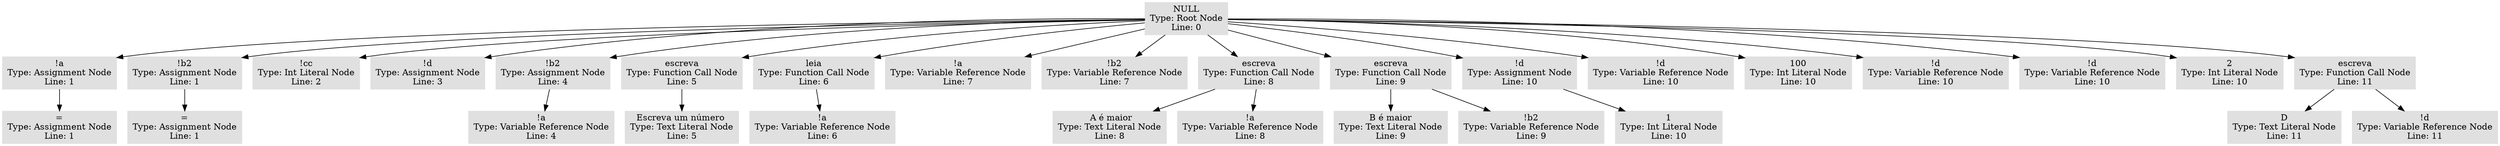 digraph AST {
  node [shape=box, style=filled, color="#E0E0E0"];
  "0x555555564608" [label="NULL\nType: Root Node\nLine: 0"];
  "0x555555564608" -> "0x5555555656e8";
  "0x5555555656e8" [label="!a\nType: Assignment Node\nLine: 1"];
  "0x5555555656e8" -> "0x555555565868";
  "0x555555565868" [label="=\nType: Assignment Node\nLine: 1"];
  "0x555555564608" -> "0x555555565778";
  "0x555555565778" [label="!b2\nType: Assignment Node\nLine: 1"];
  "0x555555565778" -> "0x555555565828";
  "0x555555565828" [label="=\nType: Assignment Node\nLine: 1"];
  "0x555555564608" -> "0x555555565948";
  "0x555555565948" [label="!cc\nType: Int Literal Node\nLine: 2"];
  "0x555555564608" -> "0x5555555659e8";
  "0x5555555659e8" [label="!d\nType: Assignment Node\nLine: 3"];
  "0x555555564608" -> "0x555555565a28";
  "0x555555565a28" [label="!b2\nType: Assignment Node\nLine: 4"];
  "0x555555565a28" -> "0x555555565aa8";
  "0x555555565aa8" [label="!a\nType: Variable Reference Node\nLine: 4"];
  "0x555555564608" -> "0x555555566738";
  "0x555555566738" [label="escreva\nType: Function Call Node\nLine: 5"];
  "0x555555566738" -> "0x555555566778";
  "0x555555566778" [label="Escreva um número \nType: Text Literal Node\nLine: 5"];
  "0x555555564608" -> "0x5555555667b8";
  "0x5555555667b8" [label="leia\nType: Function Call Node\nLine: 6"];
  "0x5555555667b8" -> "0x555555565a68";
  "0x555555565a68" [label="!a\nType: Variable Reference Node\nLine: 6"];
  "0x555555564608" -> "0x555555566848";
  "0x555555566848" [label="!a\nType: Variable Reference Node\nLine: 7"];
  "0x555555564608" -> "0x555555566888";
  "0x555555566888" [label="!b2\nType: Variable Reference Node\nLine: 7"];
  "0x555555564608" -> "0x555555566928";
  "0x555555566928" [label="escreva\nType: Function Call Node\nLine: 8"];
  "0x555555566928" -> "0x555555566968";
  "0x555555566968" [label=" A é maior\nType: Text Literal Node\nLine: 8"];
  "0x555555566928" -> "0x5555555669c8";
  "0x5555555669c8" [label="!a\nType: Variable Reference Node\nLine: 8"];
  "0x555555564608" -> "0x555555566a08";
  "0x555555566a08" [label="escreva\nType: Function Call Node\nLine: 9"];
  "0x555555566a08" -> "0x555555566ab8";
  "0x555555566ab8" [label="B é maior\nType: Text Literal Node\nLine: 9"];
  "0x555555566a08" -> "0x555555566b18";
  "0x555555566b18" [label="!b2\nType: Variable Reference Node\nLine: 9"];
  "0x555555564608" -> "0x555555566b58";
  "0x555555566b58" [label="!d\nType: Assignment Node\nLine: 10"];
  "0x555555566b58" -> "0x555555566b98";
  "0x555555566b98" [label="1\nType: Int Literal Node\nLine: 10"];
  "0x555555564608" -> "0x555555566bf8";
  "0x555555566bf8" [label="!d\nType: Variable Reference Node\nLine: 10"];
  "0x555555564608" -> "0x555555566cb8";
  "0x555555566cb8" [label="100\nType: Int Literal Node\nLine: 10"];
  "0x555555564608" -> "0x555555566cf8";
  "0x555555566cf8" [label="!d\nType: Variable Reference Node\nLine: 10"];
  "0x555555564608" -> "0x555555566dc8";
  "0x555555566dc8" [label="!d\nType: Variable Reference Node\nLine: 10"];
  "0x555555564608" -> "0x555555566e08";
  "0x555555566e08" [label="2\nType: Int Literal Node\nLine: 10"];
  "0x555555564608" -> "0x555555566ee8";
  "0x555555566ee8" [label="escreva\nType: Function Call Node\nLine: 11"];
  "0x555555566ee8" -> "0x555555566f28";
  "0x555555566f28" [label="D\nType: Text Literal Node\nLine: 11"];
  "0x555555566ee8" -> "0x555555566f88";
  "0x555555566f88" [label="!d\nType: Variable Reference Node\nLine: 11"];
}
